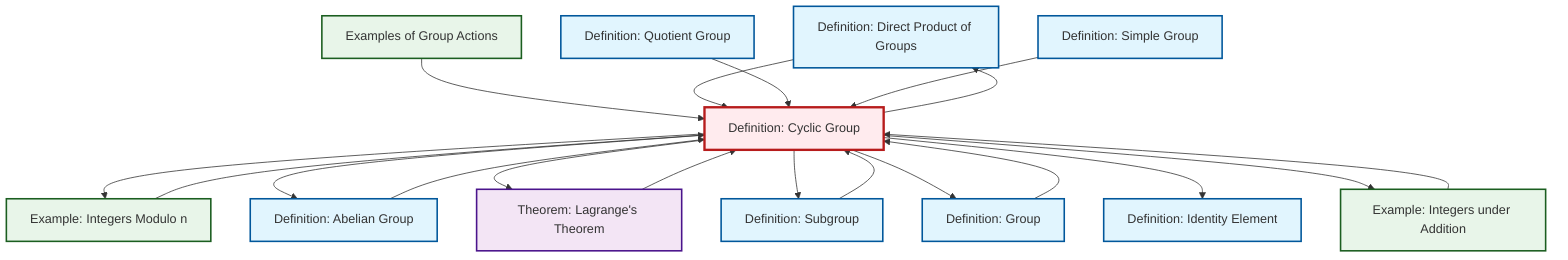 graph TD
    classDef definition fill:#e1f5fe,stroke:#01579b,stroke-width:2px
    classDef theorem fill:#f3e5f5,stroke:#4a148c,stroke-width:2px
    classDef axiom fill:#fff3e0,stroke:#e65100,stroke-width:2px
    classDef example fill:#e8f5e9,stroke:#1b5e20,stroke-width:2px
    classDef current fill:#ffebee,stroke:#b71c1c,stroke-width:3px
    def-direct-product["Definition: Direct Product of Groups"]:::definition
    def-quotient-group["Definition: Quotient Group"]:::definition
    def-subgroup["Definition: Subgroup"]:::definition
    thm-lagrange["Theorem: Lagrange's Theorem"]:::theorem
    ex-quotient-integers-mod-n["Example: Integers Modulo n"]:::example
    def-abelian-group["Definition: Abelian Group"]:::definition
    def-identity-element["Definition: Identity Element"]:::definition
    ex-integers-addition["Example: Integers under Addition"]:::example
    def-simple-group["Definition: Simple Group"]:::definition
    ex-group-action-examples["Examples of Group Actions"]:::example
    def-group["Definition: Group"]:::definition
    def-cyclic-group["Definition: Cyclic Group"]:::definition
    def-subgroup --> def-cyclic-group
    def-cyclic-group --> ex-quotient-integers-mod-n
    ex-quotient-integers-mod-n --> def-cyclic-group
    def-cyclic-group --> def-direct-product
    def-cyclic-group --> def-abelian-group
    ex-group-action-examples --> def-cyclic-group
    def-cyclic-group --> thm-lagrange
    def-cyclic-group --> def-subgroup
    def-cyclic-group --> def-group
    def-direct-product --> def-cyclic-group
    ex-integers-addition --> def-cyclic-group
    def-cyclic-group --> def-identity-element
    thm-lagrange --> def-cyclic-group
    def-abelian-group --> def-cyclic-group
    def-group --> def-cyclic-group
    def-quotient-group --> def-cyclic-group
    def-cyclic-group --> ex-integers-addition
    def-simple-group --> def-cyclic-group
    class def-cyclic-group current